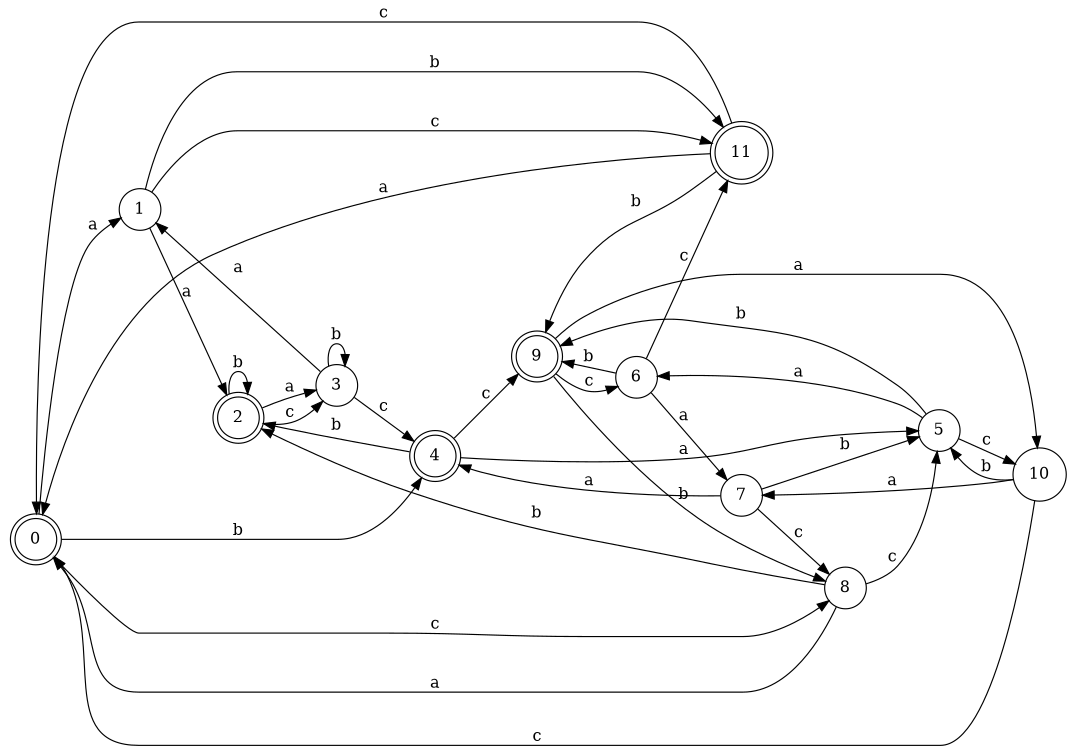digraph n10_6 {
__start0 [label="" shape="none"];

rankdir=LR;
size="8,5";

s0 [style="rounded,filled", color="black", fillcolor="white" shape="doublecircle", label="0"];
s1 [style="filled", color="black", fillcolor="white" shape="circle", label="1"];
s2 [style="rounded,filled", color="black", fillcolor="white" shape="doublecircle", label="2"];
s3 [style="filled", color="black", fillcolor="white" shape="circle", label="3"];
s4 [style="rounded,filled", color="black", fillcolor="white" shape="doublecircle", label="4"];
s5 [style="filled", color="black", fillcolor="white" shape="circle", label="5"];
s6 [style="filled", color="black", fillcolor="white" shape="circle", label="6"];
s7 [style="filled", color="black", fillcolor="white" shape="circle", label="7"];
s8 [style="filled", color="black", fillcolor="white" shape="circle", label="8"];
s9 [style="rounded,filled", color="black", fillcolor="white" shape="doublecircle", label="9"];
s10 [style="filled", color="black", fillcolor="white" shape="circle", label="10"];
s11 [style="rounded,filled", color="black", fillcolor="white" shape="doublecircle", label="11"];
s0 -> s1 [label="a"];
s0 -> s4 [label="b"];
s0 -> s8 [label="c"];
s1 -> s2 [label="a"];
s1 -> s11 [label="b"];
s1 -> s11 [label="c"];
s2 -> s3 [label="a"];
s2 -> s2 [label="b"];
s2 -> s3 [label="c"];
s3 -> s1 [label="a"];
s3 -> s3 [label="b"];
s3 -> s4 [label="c"];
s4 -> s5 [label="a"];
s4 -> s2 [label="b"];
s4 -> s9 [label="c"];
s5 -> s6 [label="a"];
s5 -> s9 [label="b"];
s5 -> s10 [label="c"];
s6 -> s7 [label="a"];
s6 -> s9 [label="b"];
s6 -> s11 [label="c"];
s7 -> s4 [label="a"];
s7 -> s5 [label="b"];
s7 -> s8 [label="c"];
s8 -> s0 [label="a"];
s8 -> s2 [label="b"];
s8 -> s5 [label="c"];
s9 -> s10 [label="a"];
s9 -> s8 [label="b"];
s9 -> s6 [label="c"];
s10 -> s7 [label="a"];
s10 -> s5 [label="b"];
s10 -> s0 [label="c"];
s11 -> s0 [label="a"];
s11 -> s9 [label="b"];
s11 -> s0 [label="c"];

}